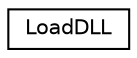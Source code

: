 digraph "Graphical Class Hierarchy"
{
 // INTERACTIVE_SVG=YES
 // LATEX_PDF_SIZE
  edge [fontname="Helvetica",fontsize="10",labelfontname="Helvetica",labelfontsize="10"];
  node [fontname="Helvetica",fontsize="10",shape=record];
  rankdir="LR";
  Node0 [label="LoadDLL",height=0.2,width=0.4,color="black", fillcolor="white", style="filled",URL="$d5/dd5/classLoadDLL.html",tooltip=" "];
}
